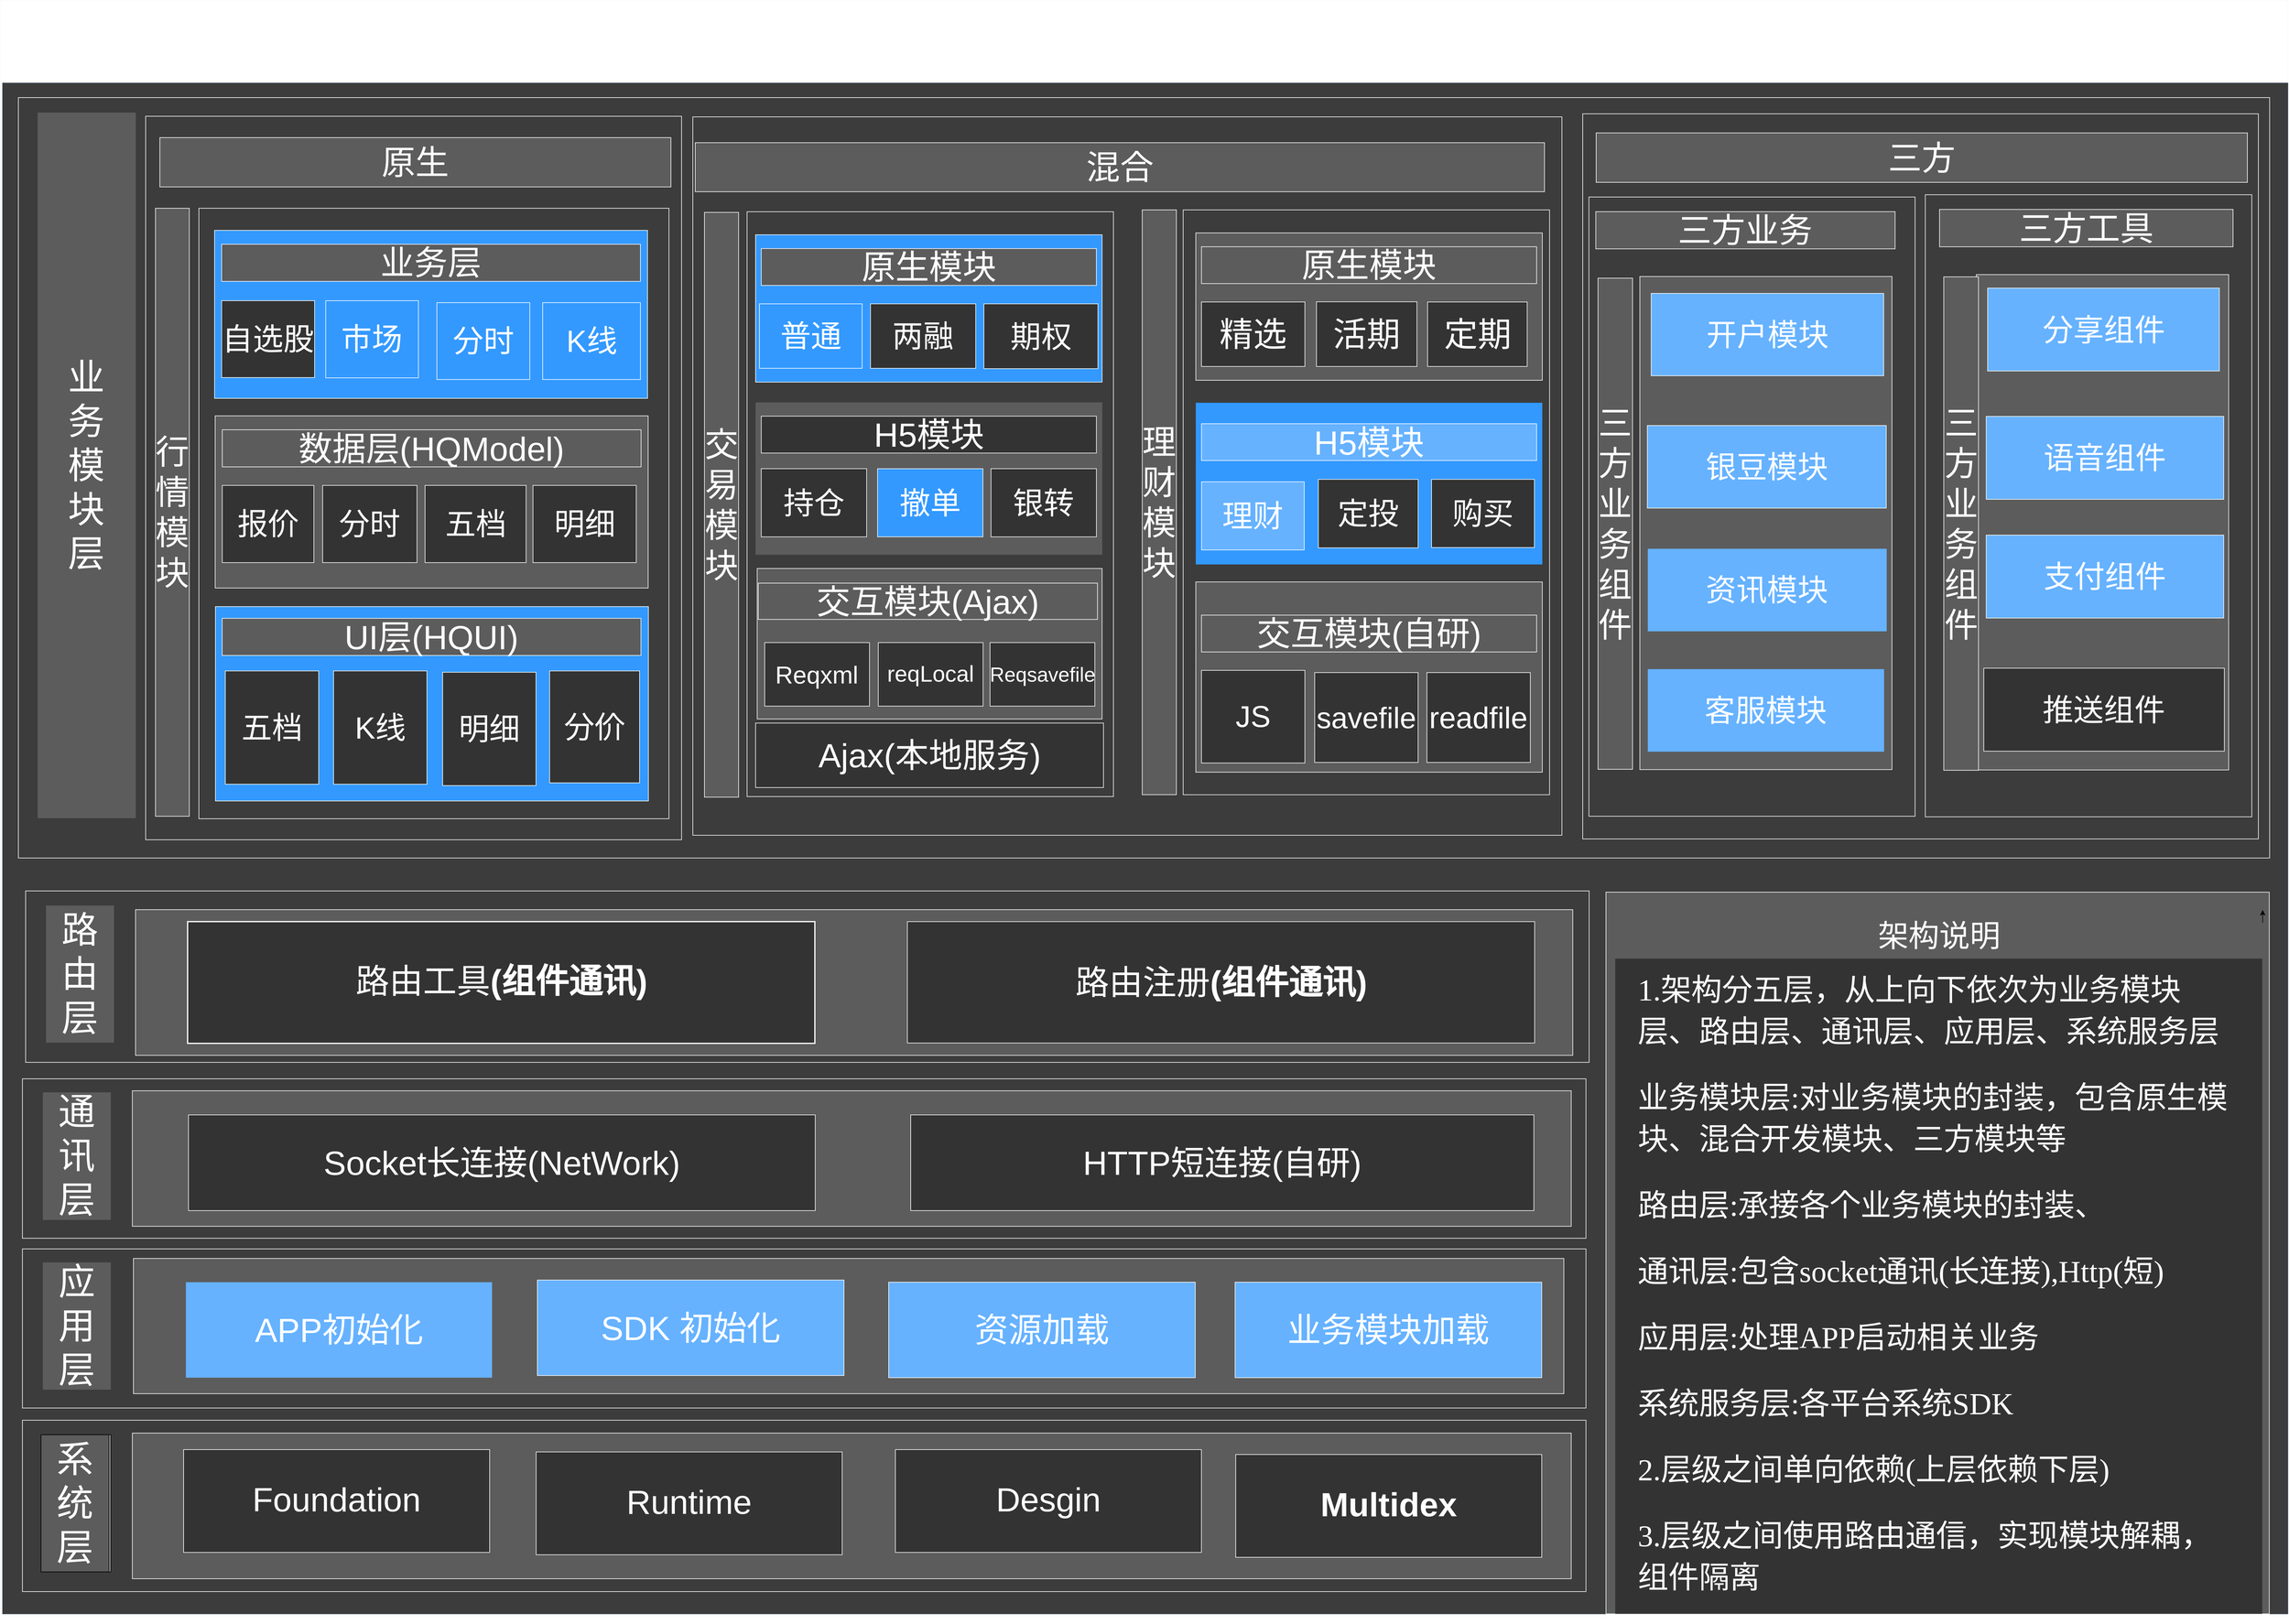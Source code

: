 <mxfile version="20.8.20" type="github">
  <diagram name="第 1 页" id="TkxkEOnCBFVJElRpyOZn">
    <mxGraphModel dx="7390" dy="3008" grid="1" gridSize="10" guides="1" tooltips="1" connect="1" arrows="1" fold="1" page="1" pageScale="1" pageWidth="827" pageHeight="1169" math="0" shadow="0">
      <root>
        <mxCell id="0" />
        <mxCell id="1" parent="0" />
        <mxCell id="ASqVglf76r4piVXxUq2K-1" value="" style="group;labelBackgroundColor=none;labelBorderColor=none;fontSize=80;strokeColor=#FAFAFA;fontColor=#666666;" vertex="1" connectable="0" parent="1">
          <mxGeometry x="-1605" y="407" width="3737.094" height="2636.375" as="geometry" />
        </mxCell>
        <mxCell id="ASqVglf76r4piVXxUq2K-2" value="&lt;font style=&quot;font-size: 90px;&quot;&gt;APP架构示意图&lt;/font&gt;" style="rounded=0;whiteSpace=wrap;html=1;sketch=0;strokeWidth=1;container=1;align=center;fontSize=90;glass=0;shadow=0;strokeColor=none;fillColor=none;fontColor=#FFFFFF;fontFamily=Helvetica;" vertex="1" parent="ASqVglf76r4piVXxUq2K-1">
          <mxGeometry x="1117.22" width="1494.03" height="145" as="geometry" />
        </mxCell>
        <mxCell id="ASqVglf76r4piVXxUq2K-3" value="" style="rounded=0;whiteSpace=wrap;html=1;sketch=0;fontColor=#ffffff;strokeColor=#314354;strokeWidth=1;fillColor=#3c3c3c;container=1;align=center;fontSize=30;" vertex="1" parent="ASqVglf76r4piVXxUq2K-1">
          <mxGeometry x="3.324" y="134.754" width="3733.77" height="2501.621" as="geometry" />
        </mxCell>
        <mxCell id="ASqVglf76r4piVXxUq2K-4" value="" style="rounded=0;whiteSpace=wrap;html=1;gradientColor=none;fontColor=#000000;fillColor=none;strokeColor=#FFFFFF;container=1;" vertex="1" parent="ASqVglf76r4piVXxUq2K-3">
          <mxGeometry x="25.71" y="23.72" width="3678.29" height="1242.72" as="geometry" />
        </mxCell>
        <mxCell id="ASqVglf76r4piVXxUq2K-5" value="业&lt;br style=&quot;font-size: 60px;&quot;&gt;务&lt;br style=&quot;font-size: 60px;&quot;&gt;模&lt;br style=&quot;font-size: 60px;&quot;&gt;块&lt;br style=&quot;font-size: 60px;&quot;&gt;层" style="rounded=0;whiteSpace=wrap;html=1;sketch=0;fontColor=#ffffff;strokeColor=none;strokeWidth=1;fontSize=60;glass=0;fillColor=#5C5C5C;" vertex="1" parent="ASqVglf76r4piVXxUq2K-4">
          <mxGeometry x="31.448" y="24.523" width="160.38" height="1153.161" as="geometry" />
        </mxCell>
        <mxCell id="ASqVglf76r4piVXxUq2K-6" value="" style="group;" vertex="1" connectable="0" parent="ASqVglf76r4piVXxUq2K-3">
          <mxGeometry x="25.72" y="1294.25" width="2578.28" height="1200" as="geometry" />
        </mxCell>
        <mxCell id="ASqVglf76r4piVXxUq2K-7" value="。" style="rounded=0;whiteSpace=wrap;html=1;sketch=0;strokeWidth=1;strokeColor=#FFFFFF;fillColor=none;perimeterSpacing=1;container=1;rotation=0;" vertex="1" parent="ASqVglf76r4piVXxUq2K-6">
          <mxGeometry x="6.616" y="333.0" width="2554.652" height="260.645" as="geometry" />
        </mxCell>
        <mxCell id="ASqVglf76r4piVXxUq2K-8" value="通&lt;br style=&quot;font-size: 60px;&quot;&gt;讯&lt;br style=&quot;font-size: 60px;&quot;&gt;层" style="rounded=0;whiteSpace=wrap;html=1;sketch=0;strokeWidth=1;gradientDirection=south;fontColor=#ffffff;strokeColor=none;fontSize=60;glass=0;fillColor=#5c5c5c;" vertex="1" parent="ASqVglf76r4piVXxUq2K-7">
          <mxGeometry x="33.322" y="22.155" width="111.072" height="208.516" as="geometry" />
        </mxCell>
        <mxCell id="ASqVglf76r4piVXxUq2K-9" value="" style="rounded=0;whiteSpace=wrap;html=1;sketch=0;fontColor=#000000;strokeColor=#FFFFFF;strokeWidth=1;fillColor=#5C5C5C;container=1;" vertex="1" parent="ASqVglf76r4piVXxUq2K-7">
          <mxGeometry x="179.566" y="19.548" width="2351.02" height="221.549" as="geometry" />
        </mxCell>
        <mxCell id="ASqVglf76r4piVXxUq2K-10" value="HTTP短连接(自研)" style="rounded=0;whiteSpace=wrap;html=1;sketch=0;fontColor=#FFFFFF;strokeColor=#FFFFFF;strokeWidth=1;fontSize=55;fillColor=#333333;" vertex="1" parent="ASqVglf76r4piVXxUq2K-7">
          <mxGeometry x="1451.337" y="58.999" width="1018.158" height="156.387" as="geometry" />
        </mxCell>
        <mxCell id="ASqVglf76r4piVXxUq2K-11" value="" style="rounded=0;whiteSpace=wrap;html=1;sketch=0;fontColor=#E4FDE1;strokeColor=#FFFFFF;strokeWidth=1;fillColor=none;container=1;rotation=0;" vertex="1" parent="ASqVglf76r4piVXxUq2K-6">
          <mxGeometry x="6.616" y="890.998" width="2554.652" height="280" as="geometry" />
        </mxCell>
        <mxCell id="ASqVglf76r4piVXxUq2K-12" value="系&lt;br style=&quot;font-size: 50px;&quot;&gt;统&lt;br style=&quot;font-size: 50px;&quot;&gt;层" style="rounded=0;whiteSpace=wrap;html=1;sketch=0;strokeColor=default;strokeWidth=1;fillColor=#A1A1A1;fontColor=#ffffff;fontSize=40;glass=0;" vertex="1" parent="ASqVglf76r4piVXxUq2K-11">
          <mxGeometry x="33.322" y="23.8" width="111.072" height="224.0" as="geometry" />
        </mxCell>
        <mxCell id="ASqVglf76r4piVXxUq2K-13" value="" style="rounded=0;whiteSpace=wrap;html=1;sketch=0;fontColor=#000000;strokeColor=#FFFFFF;strokeWidth=1;fillColor=#5C5C5C;" vertex="1" parent="ASqVglf76r4piVXxUq2K-11">
          <mxGeometry x="179.566" y="21" width="2351.02" height="238.0" as="geometry" />
        </mxCell>
        <mxCell id="ASqVglf76r4piVXxUq2K-14" value="&lt;h1 style=&quot;box-sizing: border-box; outline: 0px; margin: 0px; padding: 0px; font-family: arial; font-size: 55px; line-height: 26px; overflow-wrap: break-word;&quot;&gt;&lt;span style=&quot;box-sizing: border-box; outline: 0px; margin: 0px; padding: 0px; font-weight: normal; overflow-wrap: break-word; font-size: 55px;&quot;&gt;Foundation&lt;/span&gt;&lt;/h1&gt;" style="rounded=0;whiteSpace=wrap;html=1;sketch=0;fontColor=#FFFFFF;strokeColor=#FFFFFF;strokeWidth=1;fontSize=55;fillColor=#333333;" vertex="1" parent="ASqVglf76r4piVXxUq2K-11">
          <mxGeometry x="263.339" y="48" width="500" height="168" as="geometry" />
        </mxCell>
        <mxCell id="ASqVglf76r4piVXxUq2K-15" value="。" style="rounded=0;whiteSpace=wrap;html=1;sketch=0;strokeWidth=1;strokeColor=#FFFFFF;fillColor=none;perimeterSpacing=1;container=1;rotation=0;" vertex="1" parent="ASqVglf76r4piVXxUq2K-6">
          <mxGeometry x="11.814" y="26.002" width="2554.652" height="280.138" as="geometry" />
        </mxCell>
        <mxCell id="ASqVglf76r4piVXxUq2K-16" value="路&lt;br style=&quot;font-size: 60px;&quot;&gt;由&lt;br style=&quot;font-size: 60px;&quot;&gt;层" style="rounded=0;whiteSpace=wrap;html=1;sketch=0;strokeWidth=1;gradientDirection=south;strokeColor=none;fontSize=60;fontColor=#ffffff;glass=0;shadow=0;fillColor=#5c5c5c;" vertex="1" parent="ASqVglf76r4piVXxUq2K-15">
          <mxGeometry x="33.322" y="23.812" width="111.072" height="224.11" as="geometry" />
        </mxCell>
        <mxCell id="ASqVglf76r4piVXxUq2K-17" value="" style="rounded=0;whiteSpace=wrap;html=1;sketch=0;fontColor=#000000;strokeColor=#FFFFFF;strokeWidth=1;fillColor=#5C5C5C;container=1;" vertex="1" parent="ASqVglf76r4piVXxUq2K-15">
          <mxGeometry x="179.568" y="30.571" width="2348.321" height="238.117" as="geometry" />
        </mxCell>
        <mxCell id="ASqVglf76r4piVXxUq2K-18" value="&lt;h1 style=&quot;box-sizing: border-box; outline: 0px; margin: 0px; padding: 0px; font-family: arial; font-size: 55px; line-height: 26px; overflow-wrap: break-word;&quot;&gt;&lt;span style=&quot;box-sizing: border-box; outline: 0px; margin: 0px; padding: 0px; font-weight: normal; overflow-wrap: break-word; font-size: 55px;&quot;&gt;路由工具&lt;/span&gt;(组件通讯)&lt;/h1&gt;" style="rounded=0;whiteSpace=wrap;html=1;sketch=0;fontColor=#FFFFFF;strokeColor=#FFFFFF;strokeWidth=2;fontSize=55;fillColor=#333333;spacing=2;labelPosition=center;verticalLabelPosition=middle;align=center;verticalAlign=middle;horizontal=1;" vertex="1" parent="ASqVglf76r4piVXxUq2K-17">
          <mxGeometry x="85.131" y="19.597" width="1024.838" height="198.923" as="geometry" />
        </mxCell>
        <mxCell id="ASqVglf76r4piVXxUq2K-19" value="&lt;p style=&quot;line-height: 130%; font-size: 55px;&quot;&gt;&lt;/p&gt;&lt;h1 style=&quot;box-sizing: border-box; outline: 0px; margin: 0px; padding: 0px; font-family: arial; font-size: 55px; line-height: 26px; overflow-wrap: break-word;&quot;&gt;&lt;span style=&quot;box-sizing: border-box; outline: 0px; margin: 0px; padding: 0px; font-weight: normal; overflow-wrap: break-word; font-size: 55px;&quot;&gt;路由注册&lt;/span&gt;(组件通讯)&lt;/h1&gt;&lt;p style=&quot;font-size: 55px;&quot;&gt;&lt;/p&gt;" style="rounded=0;whiteSpace=wrap;html=1;sketch=0;fontColor=#FFFFFF;strokeColor=#FFFFFF;strokeWidth=1;fontSize=55;fillColor=#333333;spacing=12;" vertex="1" parent="ASqVglf76r4piVXxUq2K-17">
          <mxGeometry x="1261.15" y="19.597" width="1024.838" height="198.328" as="geometry" />
        </mxCell>
        <mxCell id="ASqVglf76r4piVXxUq2K-20" value="。" style="rounded=0;whiteSpace=wrap;html=1;sketch=0;strokeWidth=1;strokeColor=#FFFFFF;fillColor=none;perimeterSpacing=1;container=1;rotation=0;" vertex="1" parent="ASqVglf76r4piVXxUq2K-6">
          <mxGeometry x="6.616" y="610.999" width="2554.652" height="260" as="geometry" />
        </mxCell>
        <mxCell id="ASqVglf76r4piVXxUq2K-21" value="应&lt;br style=&quot;font-size: 60px;&quot;&gt;用&lt;br style=&quot;font-size: 60px;&quot;&gt;层" style="rounded=0;whiteSpace=wrap;html=1;sketch=0;strokeWidth=1;gradientDirection=south;fontColor=#ffffff;strokeColor=none;fontSize=60;glass=0;fillColor=#5c5c5c;" vertex="1" parent="ASqVglf76r4piVXxUq2K-20">
          <mxGeometry x="33.322" y="22.1" width="111.072" height="208.0" as="geometry" />
        </mxCell>
        <mxCell id="ASqVglf76r4piVXxUq2K-22" value="" style="rounded=0;whiteSpace=wrap;html=1;sketch=0;fontColor=#000000;strokeColor=#FFFFFF;strokeWidth=1;fillColor=#5C5C5C;container=1;" vertex="1" parent="ASqVglf76r4piVXxUq2K-20">
          <mxGeometry x="181.338" y="15.598" width="2337.186" height="221.0" as="geometry" />
        </mxCell>
        <mxCell id="ASqVglf76r4piVXxUq2K-23" value="APP初始化" style="rounded=0;whiteSpace=wrap;html=1;sketch=0;strokeWidth=6;fontSize=55;strokeColor=none;fillColor=#66B2FF;fontColor=#FFFFFF;" vertex="1" parent="ASqVglf76r4piVXxUq2K-22">
          <mxGeometry x="85.76" y="38.84" width="500.24" height="156" as="geometry" />
        </mxCell>
        <mxCell id="ASqVglf76r4piVXxUq2K-24" value="SDK 初始化" style="rounded=0;whiteSpace=wrap;html=1;sketch=0;fontColor=#FFFFFF;strokeColor=#FFFFFF;strokeWidth=1;fontSize=55;fillColor=#66B2FF;" vertex="1" parent="ASqVglf76r4piVXxUq2K-22">
          <mxGeometry x="660.002" y="35.309" width="500.966" height="155.996" as="geometry" />
        </mxCell>
        <mxCell id="ASqVglf76r4piVXxUq2K-25" value="业务模块加载" style="rounded=0;whiteSpace=wrap;html=1;sketch=0;fontColor=#FFFFFF;strokeColor=#FFFFFF;strokeWidth=1;fontSize=55;fillColor=#66B2FF;" vertex="1" parent="ASqVglf76r4piVXxUq2K-22">
          <mxGeometry x="1800.006" y="38.842" width="500.966" height="155.996" as="geometry" />
        </mxCell>
        <mxCell id="ASqVglf76r4piVXxUq2K-26" value="资源加载" style="rounded=0;whiteSpace=wrap;html=1;sketch=0;fontColor=#FFFFFF;strokeColor=#FFFFFF;strokeWidth=1;fontSize=55;fillColor=#66B2FF;fontFamily=Helvetica;" vertex="1" parent="ASqVglf76r4piVXxUq2K-22">
          <mxGeometry x="1234.001" y="38.84" width="500.966" height="155.996" as="geometry" />
        </mxCell>
        <mxCell id="ASqVglf76r4piVXxUq2K-27" value="&lt;font style=&quot;font-size: 55px;&quot;&gt;Socket长连接(NetWork)&lt;/font&gt;" style="rounded=0;whiteSpace=wrap;html=1;sketch=0;fontColor=#FFFFFF;strokeColor=#FFFFFF;strokeWidth=1;fontSize=5;fillColor=#333333;" vertex="1" parent="ASqVglf76r4piVXxUq2K-6">
          <mxGeometry x="277.96" y="392" width="1024.04" height="156.39" as="geometry" />
        </mxCell>
        <mxCell id="ASqVglf76r4piVXxUq2K-28" value="&lt;h1 style=&quot;box-sizing: border-box; outline: 0px; margin: 0px; padding: 0px; line-height: 26px; overflow-wrap: break-word; font-size: 55px;&quot;&gt;&lt;font face=&quot;arial&quot; style=&quot;font-size: 55px;&quot;&gt;Multidex&lt;/font&gt;&lt;br style=&quot;font-size: 55px;&quot;&gt;&lt;/h1&gt;" style="rounded=0;whiteSpace=wrap;html=1;sketch=0;fontColor=#FFFFFF;strokeColor=#FFFFFF;strokeWidth=1;fontStyle=0;fontSize=55;fillColor=#333333;" vertex="1" parent="ASqVglf76r4piVXxUq2K-6">
          <mxGeometry x="1989" y="947" width="500" height="168" as="geometry" />
        </mxCell>
        <mxCell id="ASqVglf76r4piVXxUq2K-29" value="&lt;h1 style=&quot;box-sizing: border-box; outline: 0px; margin: 0px; padding: 0px; font-family: arial; font-size: 55px; line-height: 26px; overflow-wrap: break-word;&quot;&gt;&lt;span style=&quot;box-sizing: border-box; outline: 0px; margin: 0px; padding: 0px; font-weight: normal; overflow-wrap: break-word; font-size: 55px;&quot;&gt;Runtime&lt;/span&gt;&lt;/h1&gt;" style="rounded=0;whiteSpace=wrap;html=1;sketch=0;fontColor=#FFFFFF;strokeColor=#FFFFFF;strokeWidth=1;fontSize=55;fillColor=#333333;" vertex="1" parent="ASqVglf76r4piVXxUq2K-6">
          <mxGeometry x="845.952" y="942.798" width="500" height="168" as="geometry" />
        </mxCell>
        <mxCell id="ASqVglf76r4piVXxUq2K-30" value="&lt;h1 style=&quot;box-sizing: border-box; outline: 0px; margin: 0px; padding: 0px; font-family: arial; font-size: 55px; line-height: 26px; overflow-wrap: break-word;&quot;&gt;&lt;span style=&quot;box-sizing: border-box; outline: 0px; margin: 0px; padding: 0px; font-weight: normal; overflow-wrap: break-word; font-size: 55px;&quot;&gt;Desgin&lt;/span&gt;&lt;/h1&gt;" style="rounded=0;whiteSpace=wrap;html=1;sketch=0;fontColor=#FFFFFF;strokeColor=#FFFFFF;strokeWidth=1;fontSize=55;fillColor=#333333;" vertex="1" parent="ASqVglf76r4piVXxUq2K-6">
          <mxGeometry x="1432.956" y="938.998" width="500" height="168" as="geometry" />
        </mxCell>
        <mxCell id="ASqVglf76r4piVXxUq2K-31" value="" style="rounded=0;whiteSpace=wrap;html=1;sketch=0;fontColor=#FFFFFF;strokeColor=#FFFFFF;strokeWidth=1;fillColor=#5C5C5C;fontStyle=1;container=1;" vertex="1" parent="ASqVglf76r4piVXxUq2K-3">
          <mxGeometry x="2619.68" y="1322.25" width="1083.77" height="1179.371" as="geometry" />
        </mxCell>
        <mxCell id="ASqVglf76r4piVXxUq2K-32" value="&lt;font style=&quot;font-size: 50px;&quot;&gt;架构说明&lt;/font&gt;" style="text;html=1;align=center;verticalAlign=middle;whiteSpace=wrap;rounded=0;sketch=0;fontSize=36;fontColor=#FFFFFF;" vertex="1" parent="ASqVglf76r4piVXxUq2K-31">
          <mxGeometry x="16" y="29.15" width="1057" height="82.85" as="geometry" />
        </mxCell>
        <mxCell id="ASqVglf76r4piVXxUq2K-33" value="&lt;div style=&quot;font-size: 50px;&quot;&gt;&lt;br style=&quot;font-size: 50px;&quot;&gt;&lt;/div&gt;" style="rounded=0;whiteSpace=wrap;html=1;sketch=0;fontColor=#FFFFFF;strokeWidth=1;align=left;fontSize=35;fontFamily=Comic Sans MS;fontStyle=1;container=1;fillColor=#333333;strokeColor=none;" vertex="1" parent="ASqVglf76r4piVXxUq2K-31">
          <mxGeometry x="15.15" y="108.611" width="1057.18" height="1070.76" as="geometry" />
        </mxCell>
        <mxCell id="ASqVglf76r4piVXxUq2K-34" value="&lt;p style=&quot;line-height: 160%;&quot;&gt;&lt;span style=&quot;font-size: 50px;&quot;&gt;1.架构分五层，从上向下依次为业务模块层、路由层、通讯层、应用层、系统服务层&lt;/span&gt;&lt;/p&gt;&lt;p style=&quot;line-height: 160%;&quot;&gt;&lt;span style=&quot;font-size: 50px;&quot;&gt;业务模块层:对业务模块的封装，包含原生模块、混合开发模块、三方模块等&lt;/span&gt;&lt;/p&gt;&lt;p style=&quot;line-height: 160%;&quot;&gt;&lt;span style=&quot;font-size: 50px;&quot;&gt;路由层:承接各个业务模块的封装、&lt;/span&gt;&lt;/p&gt;&lt;p style=&quot;line-height: 160%;&quot;&gt;&lt;span style=&quot;font-size: 50px;&quot;&gt;通讯层:包含socket通讯(长连接),Http(短)&lt;/span&gt;&lt;/p&gt;&lt;p style=&quot;line-height: 160%;&quot;&gt;&lt;span style=&quot;font-size: 50px;&quot;&gt;应用层:处理APP启动相关业务&lt;/span&gt;&lt;/p&gt;&lt;p style=&quot;line-height: 160%;&quot;&gt;&lt;span style=&quot;font-size: 50px;&quot;&gt;系统服务层:各平台系统SDK&lt;/span&gt;&lt;/p&gt;&lt;p style=&quot;line-height: 160%;&quot;&gt;&lt;span style=&quot;font-size: 50px;&quot;&gt;2.层级之间单向依赖(上层依赖下层)&lt;/span&gt;&lt;/p&gt;&lt;p style=&quot;line-height: 160%;&quot;&gt;&lt;span style=&quot;font-size: 50px;&quot;&gt;3.层级之间使用路由通信，实现模块解耦，组件隔离&lt;/span&gt;&lt;/p&gt;" style="text;html=1;strokeColor=none;fillColor=none;align=left;verticalAlign=middle;whiteSpace=wrap;rounded=0;fontFamily=Comic Sans MS;fontSize=40;fontColor=#FFFFFF;spacing=12;" vertex="1" parent="ASqVglf76r4piVXxUq2K-33">
          <mxGeometry x="24.43" y="43" width="995.03" height="978.15" as="geometry" />
        </mxCell>
        <mxCell id="ASqVglf76r4piVXxUq2K-35" style="edgeStyle=orthogonalEdgeStyle;rounded=0;orthogonalLoop=1;jettySize=auto;html=1;exitX=1;exitY=0.25;exitDx=0;exitDy=0;entryX=1;entryY=0;entryDx=0;entryDy=0;fontSize=36;fontColor=#333333;" edge="1" parent="ASqVglf76r4piVXxUq2K-31" source="ASqVglf76r4piVXxUq2K-32" target="ASqVglf76r4piVXxUq2K-32">
          <mxGeometry relative="1" as="geometry" />
        </mxCell>
        <mxCell id="ASqVglf76r4piVXxUq2K-36" value="" style="rounded=0;whiteSpace=wrap;html=1;sketch=0;strokeWidth=1;strokeColor=#FFFFFF;fillColor=none;perimeterSpacing=1;fontColor=#000000;container=1;fontSize=55;" vertex="1" parent="ASqVglf76r4piVXxUq2K-1">
          <mxGeometry x="1131" y="190" width="1420" height="1174" as="geometry" />
        </mxCell>
        <mxCell id="ASqVglf76r4piVXxUq2K-37" value="" style="rounded=0;whiteSpace=wrap;html=1;sketch=0;strokeWidth=1;strokeColor=#FFFFFF;fillColor=none;perimeterSpacing=1;fontColor=#000000;" vertex="1" parent="ASqVglf76r4piVXxUq2K-36">
          <mxGeometry x="88.634" y="155.028" width="598.627" height="955.756" as="geometry" />
        </mxCell>
        <mxCell id="ASqVglf76r4piVXxUq2K-38" value="混合" style="rounded=0;whiteSpace=wrap;html=1;sketch=0;fontColor=#FFFFFF;strokeColor=#FFFFFF;strokeWidth=1;fontSize=55;fillColor=#5C5C5C;" vertex="1" parent="ASqVglf76r4piVXxUq2K-36">
          <mxGeometry x="3.996" y="42.144" width="1387.516" height="80.205" as="geometry" />
        </mxCell>
        <mxCell id="ASqVglf76r4piVXxUq2K-39" value="交&lt;br style=&quot;font-size: 55px;&quot;&gt;易&lt;br style=&quot;font-size: 55px;&quot;&gt;模&lt;br style=&quot;font-size: 55px;&quot;&gt;块" style="rounded=0;whiteSpace=wrap;html=1;sketch=0;fontColor=#FFFFFF;strokeColor=#FFFFFF;strokeWidth=1;fontSize=55;fillColor=#5C5C5C;" vertex="1" parent="ASqVglf76r4piVXxUq2K-36">
          <mxGeometry x="19.026" y="156.028" width="55.78" height="955.736" as="geometry" />
        </mxCell>
        <mxCell id="ASqVglf76r4piVXxUq2K-40" value="" style="rounded=0;whiteSpace=wrap;html=1;sketch=0;fontColor=#000000;strokeWidth=6;strokeColor=none;fillColor=#5C5C5C;" vertex="1" parent="ASqVglf76r4piVXxUq2K-36">
          <mxGeometry x="102.56" y="466.584" width="566.44" height="249.054" as="geometry" />
        </mxCell>
        <mxCell id="ASqVglf76r4piVXxUq2K-41" value="H5模块" style="rounded=0;whiteSpace=wrap;html=1;sketch=0;fontColor=#FFFFFF;strokeColor=#FFFFFF;strokeWidth=1;fontSize=55;fillColor=#333333;" vertex="1" parent="ASqVglf76r4piVXxUq2K-36">
          <mxGeometry x="111.837" y="489.164" width="547.582" height="60.205" as="geometry" />
        </mxCell>
        <mxCell id="ASqVglf76r4piVXxUq2K-42" value="持仓" style="rounded=0;whiteSpace=wrap;html=1;sketch=0;fontColor=#FFFFFF;strokeColor=#FFFFFF;strokeWidth=1;fontSize=50;fillColor=#333333;" vertex="1" parent="ASqVglf76r4piVXxUq2K-36">
          <mxGeometry x="111.837" y="574.957" width="172.16" height="111.379" as="geometry" />
        </mxCell>
        <mxCell id="ASqVglf76r4piVXxUq2K-43" value="" style="rounded=0;whiteSpace=wrap;html=1;sketch=0;fontColor=#000000;strokeColor=#FFFFFF;strokeWidth=1;fillColor=#3399FF;" vertex="1" parent="ASqVglf76r4piVXxUq2K-36">
          <mxGeometry x="102.556" y="192.656" width="566.144" height="240.821" as="geometry" />
        </mxCell>
        <mxCell id="ASqVglf76r4piVXxUq2K-44" value="原生模块" style="rounded=0;whiteSpace=wrap;html=1;sketch=0;fontColor=#FFFFFF;strokeColor=#FFFFFF;strokeWidth=1;fillColor=#5C5C5C;fontSize=55;" vertex="1" parent="ASqVglf76r4piVXxUq2K-36">
          <mxGeometry x="111.837" y="215.233" width="547.582" height="60.205" as="geometry" />
        </mxCell>
        <mxCell id="ASqVglf76r4piVXxUq2K-45" value="银转" style="rounded=0;whiteSpace=wrap;html=1;sketch=0;fontColor=#FFFFFF;strokeColor=#FFFFFF;strokeWidth=1;fontSize=50;fillColor=#333333;" vertex="1" parent="ASqVglf76r4piVXxUq2K-36">
          <mxGeometry x="487.26" y="574.957" width="172.16" height="111.379" as="geometry" />
        </mxCell>
        <mxCell id="ASqVglf76r4piVXxUq2K-46" value="" style="rounded=0;whiteSpace=wrap;html=1;sketch=0;strokeWidth=1;strokeColor=#FFFFFF;fillColor=none;perimeterSpacing=1;fontColor=#000000;" vertex="1" parent="ASqVglf76r4piVXxUq2K-36">
          <mxGeometry x="801.212" y="152.018" width="598.627" height="955.756" as="geometry" />
        </mxCell>
        <mxCell id="ASqVglf76r4piVXxUq2K-47" value="理&lt;br style=&quot;font-size: 55px;&quot;&gt;财&lt;br style=&quot;font-size: 55px;&quot;&gt;模&lt;br style=&quot;font-size: 55px;&quot;&gt;块" style="rounded=0;whiteSpace=wrap;html=1;sketch=0;fontColor=#FFFFFF;strokeColor=#FFFFFF;strokeWidth=1;fontSize=55;fillColor=#5C5C5C;" vertex="1" parent="ASqVglf76r4piVXxUq2K-36">
          <mxGeometry x="734.307" y="152.018" width="55.78" height="955.736" as="geometry" />
        </mxCell>
        <mxCell id="ASqVglf76r4piVXxUq2K-48" value="" style="rounded=0;whiteSpace=wrap;html=1;sketch=0;fontColor=#000000;strokeWidth=6;strokeColor=none;fillColor=#3399FF;" vertex="1" parent="ASqVglf76r4piVXxUq2K-36">
          <mxGeometry x="821.84" y="467.234" width="566.14" height="264.254" as="geometry" />
        </mxCell>
        <mxCell id="ASqVglf76r4piVXxUq2K-49" value="H5模块" style="rounded=0;whiteSpace=wrap;html=1;sketch=0;fontColor=#FFFFFF;strokeColor=#FFFFFF;strokeWidth=1;fontSize=55;fillColor=#66B2FF;" vertex="1" parent="ASqVglf76r4piVXxUq2K-36">
          <mxGeometry x="831.118" y="501.42" width="547.582" height="60.205" as="geometry" />
        </mxCell>
        <mxCell id="ASqVglf76r4piVXxUq2K-50" value="理财" style="rounded=0;whiteSpace=wrap;html=1;sketch=0;fontColor=#FFFFFF;strokeColor=#FFFFFF;strokeWidth=1;fontSize=50;fillColor=#66B2FF;" vertex="1" parent="ASqVglf76r4piVXxUq2K-36">
          <mxGeometry x="831.23" y="596.364" width="167.77" height="111.377" as="geometry" />
        </mxCell>
        <mxCell id="ASqVglf76r4piVXxUq2K-51" value="" style="rounded=0;whiteSpace=wrap;html=1;sketch=0;fontColor=#000000;strokeColor=#FFFFFF;strokeWidth=1;fillColor=#5C5C5C;fontSize=30;" vertex="1" parent="ASqVglf76r4piVXxUq2K-36">
          <mxGeometry x="821.832" y="760.001" width="566.142" height="310.952" as="geometry" />
        </mxCell>
        <mxCell id="ASqVglf76r4piVXxUq2K-52" value="交互模块(自研)" style="rounded=0;whiteSpace=wrap;html=1;sketch=0;fontColor=#FFFFFF;strokeColor=#FFFFFF;strokeWidth=1;fillColor=#5C5C5C;fontSize=55;" vertex="1" parent="ASqVglf76r4piVXxUq2K-36">
          <mxGeometry x="831.118" y="814.274" width="547.582" height="60.205" as="geometry" />
        </mxCell>
        <mxCell id="ASqVglf76r4piVXxUq2K-53" value="JS" style="rounded=0;whiteSpace=wrap;html=1;sketch=0;fontColor=#FFFFFF;strokeColor=#FFFFFF;strokeWidth=1;fontSize=49;fillColor=#333333;" vertex="1" parent="ASqVglf76r4piVXxUq2K-36">
          <mxGeometry x="831.112" y="904.58" width="168.927" height="151.343" as="geometry" />
        </mxCell>
        <mxCell id="ASqVglf76r4piVXxUq2K-54" value="" style="rounded=0;whiteSpace=wrap;html=1;sketch=0;fontColor=#000000;strokeColor=#FFFFFF;strokeWidth=1;fillColor=#5C5C5C;" vertex="1" parent="ASqVglf76r4piVXxUq2K-36">
          <mxGeometry x="821.837" y="189.646" width="566.144" height="240.821" as="geometry" />
        </mxCell>
        <mxCell id="ASqVglf76r4piVXxUq2K-55" value="原生模块" style="rounded=0;whiteSpace=wrap;html=1;sketch=0;fontColor=#FFFFFF;strokeColor=#FFFFFF;strokeWidth=1;fillColor=#5C5C5C;fontSize=55;" vertex="1" parent="ASqVglf76r4piVXxUq2K-36">
          <mxGeometry x="831.118" y="212.223" width="547.582" height="60.205" as="geometry" />
        </mxCell>
        <mxCell id="ASqVglf76r4piVXxUq2K-56" value="购买" style="rounded=0;whiteSpace=wrap;html=1;sketch=0;fontColor=#FFFFFF;strokeColor=#FFFFFF;strokeWidth=1;fontSize=50;fillColor=#333333;" vertex="1" parent="ASqVglf76r4piVXxUq2K-36">
          <mxGeometry x="1206.998" y="592.424" width="167.994" height="111.379" as="geometry" />
        </mxCell>
        <mxCell id="ASqVglf76r4piVXxUq2K-57" value="savefile" style="rounded=0;whiteSpace=wrap;html=1;sketch=0;fontColor=#FFFFFF;strokeColor=#FFFFFF;strokeWidth=1;fontSize=48;fillColor=#333333;" vertex="1" parent="ASqVglf76r4piVXxUq2K-36">
          <mxGeometry x="1016.069" y="908.14" width="168.927" height="146.843" as="geometry" />
        </mxCell>
        <mxCell id="ASqVglf76r4piVXxUq2K-58" value="&lt;span style=&quot;font-size: 49px;&quot;&gt;readfile&lt;/span&gt;" style="rounded=0;whiteSpace=wrap;html=1;sketch=0;fontColor=#FFFFFF;strokeColor=#FFFFFF;strokeWidth=1;fontSize=49;fillColor=#333333;" vertex="1" parent="ASqVglf76r4piVXxUq2K-36">
          <mxGeometry x="1199.481" y="908.14" width="168.927" height="146.843" as="geometry" />
        </mxCell>
        <mxCell id="ASqVglf76r4piVXxUq2K-59" value="Ajax(本地服务)" style="rounded=0;whiteSpace=wrap;html=1;sketch=0;fontColor=#FFFFFF;strokeColor=#FFFFFF;strokeWidth=1;fontSize=55;fillColor=#333333;" vertex="1" parent="ASqVglf76r4piVXxUq2K-36">
          <mxGeometry x="102.55" y="990.68" width="568.45" height="105.36" as="geometry" />
        </mxCell>
        <mxCell id="ASqVglf76r4piVXxUq2K-60" value="" style="rounded=0;whiteSpace=wrap;html=1;sketch=0;fontColor=#000000;strokeColor=#FFFFFF;strokeWidth=1;fillColor=#5C5C5C;container=1;" vertex="1" parent="ASqVglf76r4piVXxUq2K-36">
          <mxGeometry x="105.174" y="738.017" width="563.528" height="246.004" as="geometry" />
        </mxCell>
        <mxCell id="ASqVglf76r4piVXxUq2K-61" value="Reqxml" style="rounded=0;whiteSpace=wrap;sketch=0;fontColor=#FFFFFF;strokeColor=#FFFFFF;strokeWidth=1;fontSize=40;fillColor=#333333;" vertex="1" parent="ASqVglf76r4piVXxUq2K-60">
          <mxGeometry x="12.299" y="121.163" width="171.183" height="103.782" as="geometry" />
        </mxCell>
        <mxCell id="ASqVglf76r4piVXxUq2K-62" value="reqLocal" style="rounded=0;whiteSpace=wrap;sketch=0;fontColor=#FFFFFF;strokeColor=#FFFFFF;strokeWidth=1;fontSize=37;fillColor=#333333;" vertex="1" parent="ASqVglf76r4piVXxUq2K-60">
          <mxGeometry x="197.879" y="121.16" width="171.183" height="103.782" as="geometry" />
        </mxCell>
        <mxCell id="ASqVglf76r4piVXxUq2K-63" value="Reqsavefile" style="rounded=0;whiteSpace=wrap;sketch=0;fontColor=#FFFFFF;strokeColor=#FFFFFF;strokeWidth=1;fontSize=33;fillColor=#333333;" vertex="1" parent="ASqVglf76r4piVXxUq2K-60">
          <mxGeometry x="380.468" y="121.163" width="171.183" height="103.782" as="geometry" />
        </mxCell>
        <mxCell id="ASqVglf76r4piVXxUq2K-64" value="交互模块(Ajax)" style="rounded=0;whiteSpace=wrap;html=1;sketch=0;fontColor=#FFFFFF;strokeColor=#FFFFFF;strokeWidth=1;fillColor=#5C5C5C;fontSize=55;" vertex="1" parent="ASqVglf76r4piVXxUq2K-60">
          <mxGeometry x="1.83" y="23.953" width="554.17" height="59.301" as="geometry" />
        </mxCell>
        <mxCell id="ASqVglf76r4piVXxUq2K-65" value="撤单" style="rounded=0;whiteSpace=wrap;html=1;sketch=0;fontColor=#FFFFFF;strokeColor=#FFFFFF;strokeWidth=1;fontSize=50;fillColor=#3399FF;" vertex="1" parent="ASqVglf76r4piVXxUq2K-36">
          <mxGeometry x="301.863" y="574.957" width="172.16" height="111.379" as="geometry" />
        </mxCell>
        <mxCell id="ASqVglf76r4piVXxUq2K-66" value="" style="group;fontColor=#FFFFFF;" vertex="1" connectable="0" parent="ASqVglf76r4piVXxUq2K-36">
          <mxGeometry x="108.839" y="305.541" width="553.077" height="105.93" as="geometry" />
        </mxCell>
        <mxCell id="ASqVglf76r4piVXxUq2K-67" value="普通" style="rounded=0;whiteSpace=wrap;html=1;sketch=0;fontColor=#FFFFFF;strokeColor=#FFFFFF;strokeWidth=1;fontSize=50;fillColor=#3399FF;" vertex="1" parent="ASqVglf76r4piVXxUq2K-66">
          <mxGeometry y="0.002" width="167.759" height="105.361" as="geometry" />
        </mxCell>
        <mxCell id="ASqVglf76r4piVXxUq2K-68" value="两融" style="rounded=0;whiteSpace=wrap;html=1;sketch=0;fontColor=#FFFFFF;strokeColor=#FFFFFF;strokeWidth=1;fontSize=50;fillColor=#333333;" vertex="1" parent="ASqVglf76r4piVXxUq2K-66">
          <mxGeometry x="181.454" y="0.002" width="171.913" height="105.361" as="geometry" />
        </mxCell>
        <mxCell id="ASqVglf76r4piVXxUq2K-69" value="期权" style="rounded=0;whiteSpace=wrap;html=1;sketch=0;fontColor=#FFFFFF;strokeColor=#FFFFFF;strokeWidth=1;fontSize=50;fillColor=#333333;" vertex="1" parent="ASqVglf76r4piVXxUq2K-66">
          <mxGeometry x="366.755" width="186.322" height="105.93" as="geometry" />
        </mxCell>
        <mxCell id="ASqVglf76r4piVXxUq2K-70" value="" style="group;fontSize=30;" vertex="1" connectable="0" parent="ASqVglf76r4piVXxUq2K-36">
          <mxGeometry x="831.118" y="302.531" width="547.581" height="105.359" as="geometry" />
        </mxCell>
        <mxCell id="ASqVglf76r4piVXxUq2K-71" value="精选" style="rounded=0;whiteSpace=wrap;html=1;sketch=0;fontColor=#FFFFFF;strokeColor=#FFFFFF;strokeWidth=1;fontSize=55;fillColor=#333333;" vertex="1" parent="ASqVglf76r4piVXxUq2K-70">
          <mxGeometry width="168.929" height="105.359" as="geometry" />
        </mxCell>
        <mxCell id="ASqVglf76r4piVXxUq2K-72" value="定期" style="rounded=0;whiteSpace=wrap;html=1;sketch=0;fontColor=#FFFFFF;strokeColor=#FFFFFF;strokeWidth=1;fontSize=55;fillColor=#333333;" vertex="1" parent="ASqVglf76r4piVXxUq2K-70">
          <mxGeometry x="369.444" width="162.662" height="105.359" as="geometry" />
        </mxCell>
        <mxCell id="ASqVglf76r4piVXxUq2K-73" value="活期" style="rounded=0;whiteSpace=wrap;html=1;sketch=0;fontColor=#FFFFFF;strokeColor=#FFFFFF;strokeWidth=1;fontSize=55;fillColor=#333333;" vertex="1" parent="ASqVglf76r4piVXxUq2K-70">
          <mxGeometry x="187.88" y="-0.342" width="164.125" height="105.7" as="geometry" />
        </mxCell>
        <mxCell id="ASqVglf76r4piVXxUq2K-74" value="定投" style="rounded=0;whiteSpace=wrap;html=1;sketch=0;fontColor=#FFFFFF;strokeColor=#FFFFFF;strokeWidth=1;fontSize=50;fillColor=#333333;" vertex="1" parent="ASqVglf76r4piVXxUq2K-36">
          <mxGeometry x="1022.07" y="592.421" width="162.93" height="111.89" as="geometry" />
        </mxCell>
        <mxCell id="ASqVglf76r4piVXxUq2K-75" value="" style="rounded=0;whiteSpace=wrap;html=1;sketch=0;strokeWidth=1;strokeColor=#FFFFFF;fillColor=none;perimeterSpacing=1;container=1;fontColor=#FFFFFF;" vertex="1" parent="ASqVglf76r4piVXxUq2K-1">
          <mxGeometry x="2585" y="185" width="1104" height="1185" as="geometry" />
        </mxCell>
        <mxCell id="ASqVglf76r4piVXxUq2K-76" value="" style="rounded=0;whiteSpace=wrap;html=1;sketch=0;strokeWidth=1;strokeColor=#FFFFFF;fillColor=none;perimeterSpacing=1;container=1;" vertex="1" parent="ASqVglf76r4piVXxUq2K-75">
          <mxGeometry x="10.165" y="135.959" width="532.864" height="1011.969" as="geometry" />
        </mxCell>
        <mxCell id="ASqVglf76r4piVXxUq2K-77" value="三方业务" style="rounded=0;whiteSpace=wrap;html=1;sketch=0;fontColor=#FFFFFF;strokeColor=#FFFFFF;strokeWidth=1;fontSize=55;fillColor=#5C5C5C;" vertex="1" parent="ASqVglf76r4piVXxUq2K-76">
          <mxGeometry x="11.203" y="23.9" width="488.999" height="60.82" as="geometry" />
        </mxCell>
        <mxCell id="ASqVglf76r4piVXxUq2K-78" value="" style="rounded=0;whiteSpace=wrap;html=1;sketch=0;fontColor=#000000;strokeColor=#FFFFFF;strokeWidth=1;fillColor=#5C5C5C;container=1;" vertex="1" parent="ASqVglf76r4piVXxUq2K-76">
          <mxGeometry x="83.2" y="129.908" width="411.966" height="805.8" as="geometry" />
        </mxCell>
        <mxCell id="ASqVglf76r4piVXxUq2K-79" value="" style="group;fontSize=50;direction=west;fontColor=#FFFFFF;" vertex="1" connectable="0" parent="ASqVglf76r4piVXxUq2K-78">
          <mxGeometry x="17.528" y="27.6" width="388.37" height="756.027" as="geometry" />
        </mxCell>
        <mxCell id="ASqVglf76r4piVXxUq2K-80" value="开户模块" style="rounded=0;whiteSpace=wrap;html=1;sketch=0;fontColor=#FFFFFF;strokeColor=#FFFFFF;strokeWidth=1;fontSize=50;flipV=1;flipH=1;fillColor=#66B2FF;" vertex="1" parent="ASqVglf76r4piVXxUq2K-79">
          <mxGeometry x="1.006" width="379.875" height="134.596" as="geometry" />
        </mxCell>
        <mxCell id="ASqVglf76r4piVXxUq2K-81" value="资讯模块" style="rounded=0;whiteSpace=wrap;html=1;sketch=0;strokeWidth=6;fontSize=50;flipV=1;flipH=1;strokeColor=none;fillColor=#66B2FF;fontColor=#FFFFFF;" vertex="1" parent="ASqVglf76r4piVXxUq2K-78">
          <mxGeometry x="12.928" y="444.952" width="390.381" height="134.954" as="geometry" />
        </mxCell>
        <mxCell id="ASqVglf76r4piVXxUq2K-82" value="客服模块" style="rounded=0;whiteSpace=wrap;html=1;sketch=0;strokeWidth=6;fontSize=50;flipV=1;flipH=1;strokeColor=none;fillColor=#66B2FF;fontColor=#FFFFFF;" vertex="1" parent="ASqVglf76r4piVXxUq2K-78">
          <mxGeometry x="12.928" y="641.67" width="386.102" height="134.907" as="geometry" />
        </mxCell>
        <mxCell id="ASqVglf76r4piVXxUq2K-83" value="银豆模块" style="rounded=0;whiteSpace=wrap;html=1;sketch=0;fontColor=#FFFFFF;strokeColor=#FFFFFF;strokeWidth=1;fontSize=50;flipV=1;flipH=1;fillColor=#66B2FF;" vertex="1" parent="ASqVglf76r4piVXxUq2K-78">
          <mxGeometry x="12.23" y="243.528" width="390.381" height="134.954" as="geometry" />
        </mxCell>
        <mxCell id="ASqVglf76r4piVXxUq2K-84" value="三&lt;br style=&quot;font-size: 55px;&quot;&gt;方&lt;br style=&quot;font-size: 55px;&quot;&gt;业&lt;br style=&quot;font-size: 55px;&quot;&gt;务&lt;br style=&quot;font-size: 55px;&quot;&gt;组&lt;br style=&quot;font-size: 55px;&quot;&gt;件" style="rounded=0;whiteSpace=wrap;html=1;sketch=0;fontColor=#FFFFFF;strokeColor=#FFFFFF;strokeWidth=1;fontSize=55;fillColor=#5C5C5C;" vertex="1" parent="ASqVglf76r4piVXxUq2K-76">
          <mxGeometry x="14.849" y="132.6" width="56.443" height="802.66" as="geometry" />
        </mxCell>
        <mxCell id="ASqVglf76r4piVXxUq2K-85" value="" style="rounded=0;whiteSpace=wrap;html=1;sketch=0;strokeWidth=1;strokeColor=#FFFFFF;fillColor=none;perimeterSpacing=1;container=1;" vertex="1" parent="ASqVglf76r4piVXxUq2K-75">
          <mxGeometry x="559.742" y="132.217" width="533.475" height="1016.69" as="geometry" />
        </mxCell>
        <mxCell id="ASqVglf76r4piVXxUq2K-86" value="三方工具" style="rounded=0;whiteSpace=wrap;html=1;sketch=0;fontColor=#FFFFFF;strokeColor=#FFFFFF;strokeWidth=1;fontSize=55;fillColor=#5C5C5C;" vertex="1" parent="ASqVglf76r4piVXxUq2K-85">
          <mxGeometry x="23.279" y="24.007" width="479.546" height="61.108" as="geometry" />
        </mxCell>
        <mxCell id="ASqVglf76r4piVXxUq2K-87" value="" style="rounded=0;whiteSpace=wrap;html=1;sketch=0;fontColor=#000000;strokeColor=#FFFFFF;strokeWidth=1;fillColor=#5C5C5C;container=1;" vertex="1" parent="ASqVglf76r4piVXxUq2K-85">
          <mxGeometry x="83.295" y="130.514" width="412.438" height="809.559" as="geometry" />
        </mxCell>
        <mxCell id="ASqVglf76r4piVXxUq2K-88" value="" style="group;fontSize=30;fontColor=#FFFFFF;" vertex="1" connectable="0" parent="ASqVglf76r4piVXxUq2K-87">
          <mxGeometry x="17.549" y="22.055" width="388.274" height="759.554" as="geometry" />
        </mxCell>
        <mxCell id="ASqVglf76r4piVXxUq2K-89" value="分享组件" style="rounded=0;whiteSpace=wrap;html=1;sketch=0;fontColor=#FFFFFF;strokeColor=#FFFFFF;strokeWidth=1;fontSize=50;flipV=1;flipH=1;fillColor=#66B2FF;" vertex="1" parent="ASqVglf76r4piVXxUq2K-88">
          <mxGeometry x="1.005" width="378.635" height="135.524" as="geometry" />
        </mxCell>
        <mxCell id="ASqVglf76r4piVXxUq2K-90" value="推送组件" style="rounded=0;whiteSpace=wrap;html=1;sketch=0;fontColor=#FFFFFF;strokeColor=#FFFFFF;strokeWidth=1;fontSize=50;flipV=1;flipH=1;fillColor=#333333;" vertex="1" parent="ASqVglf76r4piVXxUq2K-87">
          <mxGeometry x="12.282" y="643.244" width="393.039" height="135.609" as="geometry" />
        </mxCell>
        <mxCell id="ASqVglf76r4piVXxUq2K-91" value="支付组件" style="rounded=0;whiteSpace=wrap;html=1;sketch=0;fontColor=#FFFFFF;strokeColor=#FFFFFF;strokeWidth=1;fontSize=50;flipV=1;flipH=1;fillColor=#66B2FF;" vertex="1" parent="ASqVglf76r4piVXxUq2K-87">
          <mxGeometry x="16.265" y="425.765" width="388" height="135.524" as="geometry" />
        </mxCell>
        <mxCell id="ASqVglf76r4piVXxUq2K-92" value="语音组件" style="rounded=0;whiteSpace=wrap;html=1;sketch=0;fontColor=#FFFFFF;strokeColor=#FFFFFF;strokeWidth=1;fontSize=50;flipV=1;flipH=1;fillColor=#66B2FF;" vertex="1" parent="ASqVglf76r4piVXxUq2K-87">
          <mxGeometry x="16.265" y="231.766" width="388" height="135.524" as="geometry" />
        </mxCell>
        <mxCell id="ASqVglf76r4piVXxUq2K-93" value="三&lt;br style=&quot;font-size: 55px;&quot;&gt;方&lt;br style=&quot;font-size: 55px;&quot;&gt;业&lt;br style=&quot;font-size: 55px;&quot;&gt;务&lt;br style=&quot;font-size: 55px;&quot;&gt;组&lt;br style=&quot;font-size: 55px;&quot;&gt;件" style="rounded=0;whiteSpace=wrap;html=1;sketch=0;fontColor=#FFFFFF;strokeColor=#FFFFFF;strokeWidth=1;fillColor=#5C5C5C;fontSize=55;" vertex="1" parent="ASqVglf76r4piVXxUq2K-85">
          <mxGeometry x="30.157" y="134.219" width="56.747" height="806.403" as="geometry" />
        </mxCell>
        <mxCell id="ASqVglf76r4piVXxUq2K-94" value="三方" style="rounded=0;whiteSpace=wrap;html=1;sketch=0;fontColor=#FFFFFF;strokeColor=#FFFFFF;strokeWidth=1;fontSize=55;fillColor=#5C5C5C;" vertex="1" parent="ASqVglf76r4piVXxUq2K-75">
          <mxGeometry x="22" y="31.18" width="1064" height="80.86" as="geometry" />
        </mxCell>
        <mxCell id="ASqVglf76r4piVXxUq2K-95" value="" style="rounded=0;whiteSpace=wrap;html=1;sketch=0;fontColor=#E4FDE1;strokeColor=#FFFFFF;strokeWidth=1;fillColor=none;container=1;fontSize=40;" vertex="1" parent="ASqVglf76r4piVXxUq2K-1">
          <mxGeometry x="237.0" y="188.998" width="875.599" height="1182.335" as="geometry" />
        </mxCell>
        <mxCell id="ASqVglf76r4piVXxUq2K-96" value="" style="rounded=0;whiteSpace=wrap;html=1;sketch=0;strokeWidth=1;strokeColor=#FFFFFF;fillColor=none;perimeterSpacing=1;fontColor=#000000;" vertex="1" parent="ASqVglf76r4piVXxUq2K-95">
          <mxGeometry x="86.98" y="150.37" width="768.02" height="997.63" as="geometry" />
        </mxCell>
        <mxCell id="ASqVglf76r4piVXxUq2K-97" value="原生" style="rounded=0;whiteSpace=wrap;html=1;sketch=0;fontColor=#FFFFFF;strokeColor=#FFFFFF;strokeWidth=1;fontSize=55;fillColor=#5C5C5C;" vertex="1" parent="ASqVglf76r4piVXxUq2K-95">
          <mxGeometry x="23.195" y="34.864" width="835.008" height="80.633" as="geometry" />
        </mxCell>
        <mxCell id="ASqVglf76r4piVXxUq2K-98" value="行&lt;br style=&quot;font-size: 55px;&quot;&gt;情&lt;br style=&quot;font-size: 55px;&quot;&gt;模&lt;br style=&quot;font-size: 55px;&quot;&gt;块" style="rounded=0;whiteSpace=wrap;html=1;sketch=0;fontColor=#FFFFFF;strokeColor=#FFFFFF;strokeWidth=1;fontSize=55;fillColor=#5C5C5C;" vertex="1" parent="ASqVglf76r4piVXxUq2K-95">
          <mxGeometry x="16" y="150.37" width="55.28" height="993.63" as="geometry" />
        </mxCell>
        <mxCell id="ASqVglf76r4piVXxUq2K-99" value="" style="rounded=0;whiteSpace=wrap;html=1;sketch=0;fontColor=#000000;strokeColor=#FFFFFF;strokeWidth=1;fillColor=#5C5C5C;" vertex="1" parent="ASqVglf76r4piVXxUq2K-95">
          <mxGeometry x="113.57" y="489.61" width="707.44" height="281.39" as="geometry" />
        </mxCell>
        <mxCell id="ASqVglf76r4piVXxUq2K-100" value="数据层(HQModel)" style="rounded=0;whiteSpace=wrap;html=1;sketch=0;fontColor=#FFFFFF;strokeColor=#FFFFFF;strokeWidth=1;fillColor=#5C5C5C;fontSize=55;" vertex="1" parent="ASqVglf76r4piVXxUq2K-95">
          <mxGeometry x="125.168" y="512.345" width="684.243" height="60.633" as="geometry" />
        </mxCell>
        <mxCell id="ASqVglf76r4piVXxUq2K-101" value="报价" style="rounded=0;whiteSpace=wrap;html=1;sketch=0;fontColor=#FFFFFF;strokeColor=#FFFFFF;strokeWidth=1;fontSize=50;fillColor=#333333;" vertex="1" parent="ASqVglf76r4piVXxUq2K-95">
          <mxGeometry x="125.17" y="603.299" width="149.637" height="126.109" as="geometry" />
        </mxCell>
        <mxCell id="ASqVglf76r4piVXxUq2K-102" value="分时" style="rounded=0;whiteSpace=wrap;html=1;sketch=0;fontColor=#FFFFFF;strokeColor=#FFFFFF;strokeWidth=1;fontSize=50;fillColor=#333333;" vertex="1" parent="ASqVglf76r4piVXxUq2K-95">
          <mxGeometry x="289.192" y="603.299" width="154.108" height="126.109" as="geometry" />
        </mxCell>
        <mxCell id="ASqVglf76r4piVXxUq2K-103" value="五档" style="rounded=0;whiteSpace=wrap;html=1;sketch=0;fontColor=#FFFFFF;strokeColor=#FFFFFF;strokeWidth=1;fontSize=50;fillColor=#333333;" vertex="1" parent="ASqVglf76r4piVXxUq2K-95">
          <mxGeometry x="456.512" y="603.287" width="165.063" height="126.109" as="geometry" />
        </mxCell>
        <mxCell id="ASqVglf76r4piVXxUq2K-104" value="" style="rounded=0;whiteSpace=wrap;html=1;sketch=0;fontColor=#000000;strokeColor=#FFFFFF;strokeWidth=1;fillColor=#3399FF;" vertex="1" parent="ASqVglf76r4piVXxUq2K-95">
          <mxGeometry x="114" y="801.32" width="707.44" height="317.65" as="geometry" />
        </mxCell>
        <mxCell id="ASqVglf76r4piVXxUq2K-105" value="UI层(HQUI)" style="rounded=0;whiteSpace=wrap;html=1;sketch=0;fontColor=#FFFFFF;strokeColor=#FFFFFF;strokeWidth=1;fillColor=#5C5C5C;fontSize=55;" vertex="1" parent="ASqVglf76r4piVXxUq2K-95">
          <mxGeometry x="124.998" y="820.508" width="684.243" height="60.633" as="geometry" />
        </mxCell>
        <mxCell id="ASqVglf76r4piVXxUq2K-106" value="" style="rounded=0;whiteSpace=wrap;html=1;sketch=0;fontColor=#000000;strokeColor=#FFFFFF;strokeWidth=1;fillColor=#3399FF;" vertex="1" parent="ASqVglf76r4piVXxUq2K-95">
          <mxGeometry x="112.57" y="186.45" width="707.44" height="274.55" as="geometry" />
        </mxCell>
        <mxCell id="ASqVglf76r4piVXxUq2K-107" value="业务层" style="rounded=0;whiteSpace=wrap;html=1;sketch=0;fontColor=#FFFFFF;strokeColor=#FFFFFF;strokeWidth=1;fillColor=#5C5C5C;fontSize=55;" vertex="1" parent="ASqVglf76r4piVXxUq2K-95">
          <mxGeometry x="124.168" y="209.182" width="684.243" height="60.633" as="geometry" />
        </mxCell>
        <mxCell id="ASqVglf76r4piVXxUq2K-108" value="明细" style="rounded=0;whiteSpace=wrap;html=1;sketch=0;fontColor=#FFFFFF;strokeColor=#FFFFFF;strokeWidth=1;fontSize=50;fillColor=#333333;" vertex="1" parent="ASqVglf76r4piVXxUq2K-95">
          <mxGeometry x="632.85" y="603.299" width="168.67" height="126.109" as="geometry" />
        </mxCell>
        <mxCell id="ASqVglf76r4piVXxUq2K-109" value="" style="group" vertex="1" connectable="0" parent="ASqVglf76r4piVXxUq2K-95">
          <mxGeometry x="124.17" y="301.401" width="684.24" height="128.81" as="geometry" />
        </mxCell>
        <mxCell id="ASqVglf76r4piVXxUq2K-110" value="自选股" style="rounded=0;whiteSpace=wrap;html=1;sketch=0;fontColor=#FFFFFF;strokeColor=#FFFFFF;strokeWidth=1;fontSize=50;fillColor=#333333;" vertex="1" parent="ASqVglf76r4piVXxUq2K-109">
          <mxGeometry width="151.85" height="125.613" as="geometry" />
        </mxCell>
        <mxCell id="ASqVglf76r4piVXxUq2K-111" value="K线" style="rounded=0;whiteSpace=wrap;html=1;sketch=0;fontColor=#FFFFFF;strokeColor=#FFFFFF;strokeWidth=1;fontSize=50;fillColor=#3399FF;" vertex="1" parent="ASqVglf76r4piVXxUq2K-109">
          <mxGeometry x="524.478" y="3.196" width="159.762" height="125.613" as="geometry" />
        </mxCell>
        <mxCell id="ASqVglf76r4piVXxUq2K-112" value="分时" style="rounded=0;whiteSpace=wrap;html=1;sketch=0;fontColor=#FFFFFF;strokeColor=#FFFFFF;strokeWidth=1;fontSize=50;fillColor=#3399FF;" vertex="1" parent="ASqVglf76r4piVXxUq2K-109">
          <mxGeometry x="351.658" y="3.196" width="151.784" height="125.613" as="geometry" />
        </mxCell>
        <mxCell id="ASqVglf76r4piVXxUq2K-113" value="市场" style="rounded=0;whiteSpace=wrap;html=1;sketch=0;fontColor=#FFFFFF;strokeColor=#FFFFFF;strokeWidth=1;fontSize=50;fillColor=#3399FF;" vertex="1" parent="ASqVglf76r4piVXxUq2K-109">
          <mxGeometry x="170.019" y="0.004" width="151.453" height="126.087" as="geometry" />
        </mxCell>
        <mxCell id="ASqVglf76r4piVXxUq2K-114" value="" style="group;labelBackgroundColor=none;fontSize=30;" vertex="1" connectable="0" parent="ASqVglf76r4piVXxUq2K-95">
          <mxGeometry x="130.17" y="906.45" width="676.83" height="187.38" as="geometry" />
        </mxCell>
        <mxCell id="ASqVglf76r4piVXxUq2K-115" value="五档" style="rounded=0;whiteSpace=wrap;html=1;sketch=0;fontColor=#FFFFFF;strokeColor=#FFFFFF;strokeWidth=1;fillColor=#333333;fontSize=50;" vertex="1" parent="ASqVglf76r4piVXxUq2K-114">
          <mxGeometry y="0.006" width="152.521" height="185.152" as="geometry" />
        </mxCell>
        <mxCell id="ASqVglf76r4piVXxUq2K-116" value="K线" style="rounded=0;whiteSpace=wrap;html=1;sketch=0;fontColor=#FFFFFF;strokeColor=#FFFFFF;strokeWidth=1;fontSize=50;fillColor=#333333;" vertex="1" parent="ASqVglf76r4piVXxUq2K-114">
          <mxGeometry x="176.872" y="0.006" width="152.521" height="185.152" as="geometry" />
        </mxCell>
        <mxCell id="ASqVglf76r4piVXxUq2K-117" value="明细" style="rounded=0;whiteSpace=wrap;html=1;sketch=0;fontColor=#FFFFFF;strokeColor=#FFFFFF;strokeWidth=1;fontSize=50;fillColor=#333333;" vertex="1" parent="ASqVglf76r4piVXxUq2K-114">
          <mxGeometry x="355.06" y="2.228" width="152.521" height="185.152" as="geometry" />
        </mxCell>
        <mxCell id="ASqVglf76r4piVXxUq2K-118" value="分价" style="rounded=0;whiteSpace=wrap;html=1;sketch=0;fontColor=#FFFFFF;strokeColor=#FFFFFF;strokeWidth=1;fontSize=50;fillColor=#333333;" vertex="1" parent="ASqVglf76r4piVXxUq2K-114">
          <mxGeometry x="529.89" width="146.94" height="182.901" as="geometry" />
        </mxCell>
        <mxCell id="ASqVglf76r4piVXxUq2K-119" value="系&lt;br style=&quot;font-size: 60px;&quot;&gt;统&lt;br style=&quot;font-size: 60px;&quot;&gt;层" style="rounded=0;whiteSpace=wrap;html=1;sketch=0;strokeColor=default;strokeWidth=1;fontColor=#ffffff;fontSize=60;glass=0;fillColor=#5c5c5c;" vertex="1" parent="1">
          <mxGeometry x="-1538.998" y="2750.802" width="111.072" height="224.0" as="geometry" />
        </mxCell>
      </root>
    </mxGraphModel>
  </diagram>
</mxfile>
